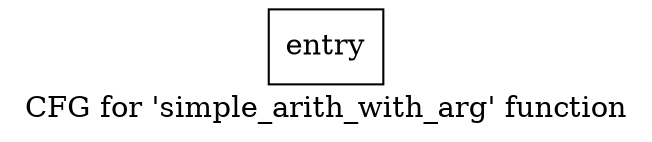 digraph "CFG for 'simple_arith_with_arg' function" {
	label="CFG for 'simple_arith_with_arg' function";

	Node0xcb7a00 [shape=record,label="{entry}"];
}
